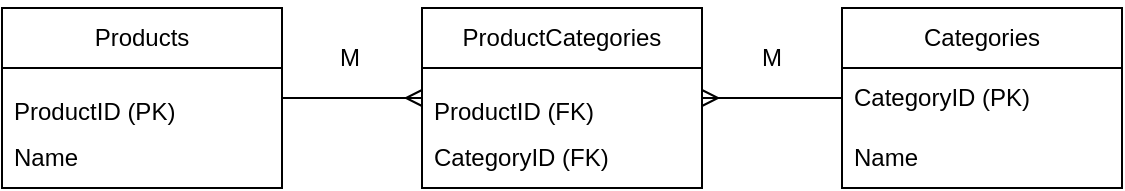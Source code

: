 <mxfile version="26.2.2">
  <diagram name="Page-1" id="BpggyF_HIwk3yLlbrdBe">
    <mxGraphModel dx="654" dy="419" grid="1" gridSize="10" guides="1" tooltips="1" connect="1" arrows="1" fold="1" page="1" pageScale="1" pageWidth="850" pageHeight="1100" math="0" shadow="0">
      <root>
        <mxCell id="0" />
        <mxCell id="1" parent="0" />
        <mxCell id="HmF1zlipdDIEMpj3z3fn-1" value="&lt;p class=&quot;p1&quot;&gt;Products&lt;/p&gt;" style="swimlane;fontStyle=0;childLayout=stackLayout;horizontal=1;startSize=30;horizontalStack=0;resizeParent=1;resizeParentMax=0;resizeLast=0;collapsible=1;marginBottom=0;whiteSpace=wrap;html=1;" vertex="1" parent="1">
          <mxGeometry x="170" y="260" width="140" height="90" as="geometry" />
        </mxCell>
        <mxCell id="HmF1zlipdDIEMpj3z3fn-2" value="&lt;p class=&quot;p1&quot;&gt;&lt;span style=&quot;background-color: transparent; color: light-dark(rgb(0, 0, 0), rgb(255, 255, 255));&quot;&gt;ProductID (PK)&lt;/span&gt;&lt;/p&gt;" style="text;strokeColor=none;fillColor=none;align=left;verticalAlign=middle;spacingLeft=4;spacingRight=4;overflow=hidden;points=[[0,0.5],[1,0.5]];portConstraint=eastwest;rotatable=0;whiteSpace=wrap;html=1;" vertex="1" parent="HmF1zlipdDIEMpj3z3fn-1">
          <mxGeometry y="30" width="140" height="30" as="geometry" />
        </mxCell>
        <mxCell id="HmF1zlipdDIEMpj3z3fn-3" value="Name" style="text;strokeColor=none;fillColor=none;align=left;verticalAlign=middle;spacingLeft=4;spacingRight=4;overflow=hidden;points=[[0,0.5],[1,0.5]];portConstraint=eastwest;rotatable=0;whiteSpace=wrap;html=1;" vertex="1" parent="HmF1zlipdDIEMpj3z3fn-1">
          <mxGeometry y="60" width="140" height="30" as="geometry" />
        </mxCell>
        <mxCell id="HmF1zlipdDIEMpj3z3fn-5" value="&lt;p class=&quot;p1&quot;&gt;ProductCategories&lt;/p&gt;" style="swimlane;fontStyle=0;childLayout=stackLayout;horizontal=1;startSize=30;horizontalStack=0;resizeParent=1;resizeParentMax=0;resizeLast=0;collapsible=1;marginBottom=0;whiteSpace=wrap;html=1;" vertex="1" parent="1">
          <mxGeometry x="380" y="260" width="140" height="90" as="geometry" />
        </mxCell>
        <mxCell id="HmF1zlipdDIEMpj3z3fn-6" value="&lt;p class=&quot;p1&quot;&gt;ProductID (FK)&lt;/p&gt;" style="text;strokeColor=none;fillColor=none;align=left;verticalAlign=middle;spacingLeft=4;spacingRight=4;overflow=hidden;points=[[0,0.5],[1,0.5]];portConstraint=eastwest;rotatable=0;whiteSpace=wrap;html=1;" vertex="1" parent="HmF1zlipdDIEMpj3z3fn-5">
          <mxGeometry y="30" width="140" height="30" as="geometry" />
        </mxCell>
        <mxCell id="HmF1zlipdDIEMpj3z3fn-7" value="CategoryID (FK)" style="text;strokeColor=none;fillColor=none;align=left;verticalAlign=middle;spacingLeft=4;spacingRight=4;overflow=hidden;points=[[0,0.5],[1,0.5]];portConstraint=eastwest;rotatable=0;whiteSpace=wrap;html=1;" vertex="1" parent="HmF1zlipdDIEMpj3z3fn-5">
          <mxGeometry y="60" width="140" height="30" as="geometry" />
        </mxCell>
        <mxCell id="HmF1zlipdDIEMpj3z3fn-9" value="&lt;p class=&quot;p1&quot;&gt;Categories&lt;/p&gt;" style="swimlane;fontStyle=0;childLayout=stackLayout;horizontal=1;startSize=30;horizontalStack=0;resizeParent=1;resizeParentMax=0;resizeLast=0;collapsible=1;marginBottom=0;whiteSpace=wrap;html=1;" vertex="1" parent="1">
          <mxGeometry x="590" y="260" width="140" height="90" as="geometry" />
        </mxCell>
        <mxCell id="HmF1zlipdDIEMpj3z3fn-10" value="CategoryID (PK)" style="text;strokeColor=none;fillColor=none;align=left;verticalAlign=middle;spacingLeft=4;spacingRight=4;overflow=hidden;points=[[0,0.5],[1,0.5]];portConstraint=eastwest;rotatable=0;whiteSpace=wrap;html=1;" vertex="1" parent="HmF1zlipdDIEMpj3z3fn-9">
          <mxGeometry y="30" width="140" height="30" as="geometry" />
        </mxCell>
        <mxCell id="HmF1zlipdDIEMpj3z3fn-11" value="Name" style="text;strokeColor=none;fillColor=none;align=left;verticalAlign=middle;spacingLeft=4;spacingRight=4;overflow=hidden;points=[[0,0.5],[1,0.5]];portConstraint=eastwest;rotatable=0;whiteSpace=wrap;html=1;" vertex="1" parent="HmF1zlipdDIEMpj3z3fn-9">
          <mxGeometry y="60" width="140" height="30" as="geometry" />
        </mxCell>
        <mxCell id="HmF1zlipdDIEMpj3z3fn-13" style="edgeStyle=orthogonalEdgeStyle;rounded=0;orthogonalLoop=1;jettySize=auto;html=1;entryX=0;entryY=0.5;entryDx=0;entryDy=0;startArrow=none;startFill=0;endArrow=ERmany;endFill=0;" edge="1" parent="1" source="HmF1zlipdDIEMpj3z3fn-2" target="HmF1zlipdDIEMpj3z3fn-6">
          <mxGeometry relative="1" as="geometry" />
        </mxCell>
        <mxCell id="HmF1zlipdDIEMpj3z3fn-14" style="edgeStyle=orthogonalEdgeStyle;rounded=0;orthogonalLoop=1;jettySize=auto;html=1;entryX=0;entryY=0.5;entryDx=0;entryDy=0;startArrow=ERmany;startFill=0;strokeColor=default;endArrow=none;" edge="1" parent="1" source="HmF1zlipdDIEMpj3z3fn-6" target="HmF1zlipdDIEMpj3z3fn-10">
          <mxGeometry relative="1" as="geometry" />
        </mxCell>
        <mxCell id="HmF1zlipdDIEMpj3z3fn-15" value="M" style="text;html=1;align=center;verticalAlign=middle;whiteSpace=wrap;rounded=0;" vertex="1" parent="1">
          <mxGeometry x="314" y="270" width="60" height="30" as="geometry" />
        </mxCell>
        <mxCell id="HmF1zlipdDIEMpj3z3fn-16" value="M" style="text;html=1;align=center;verticalAlign=middle;whiteSpace=wrap;rounded=0;" vertex="1" parent="1">
          <mxGeometry x="525" y="270" width="60" height="30" as="geometry" />
        </mxCell>
      </root>
    </mxGraphModel>
  </diagram>
</mxfile>
